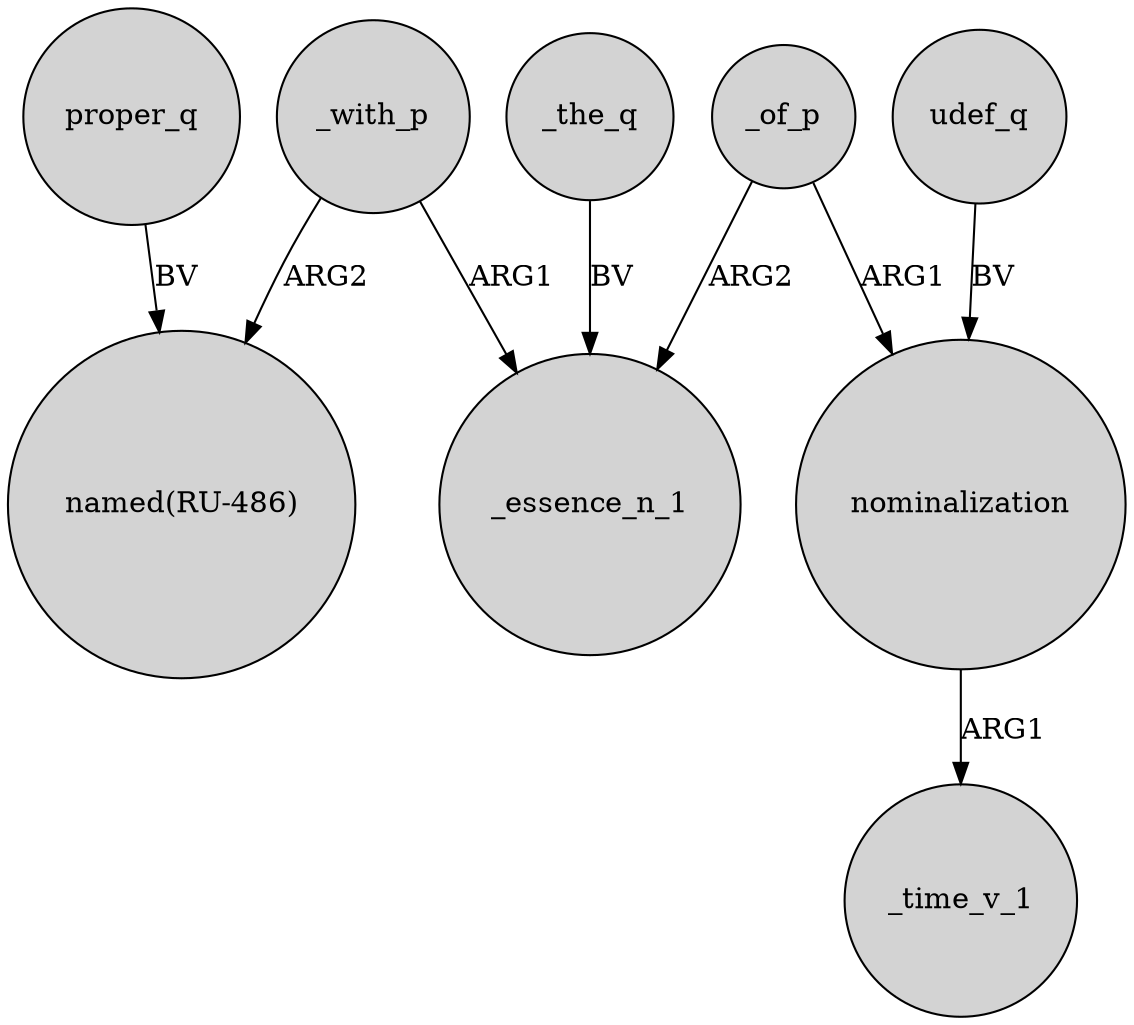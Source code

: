 digraph {
	node [shape=circle style=filled]
	proper_q -> "named(RU-486)" [label=BV]
	_of_p -> _essence_n_1 [label=ARG2]
	nominalization -> _time_v_1 [label=ARG1]
	_of_p -> nominalization [label=ARG1]
	_with_p -> _essence_n_1 [label=ARG1]
	_the_q -> _essence_n_1 [label=BV]
	udef_q -> nominalization [label=BV]
	_with_p -> "named(RU-486)" [label=ARG2]
}
